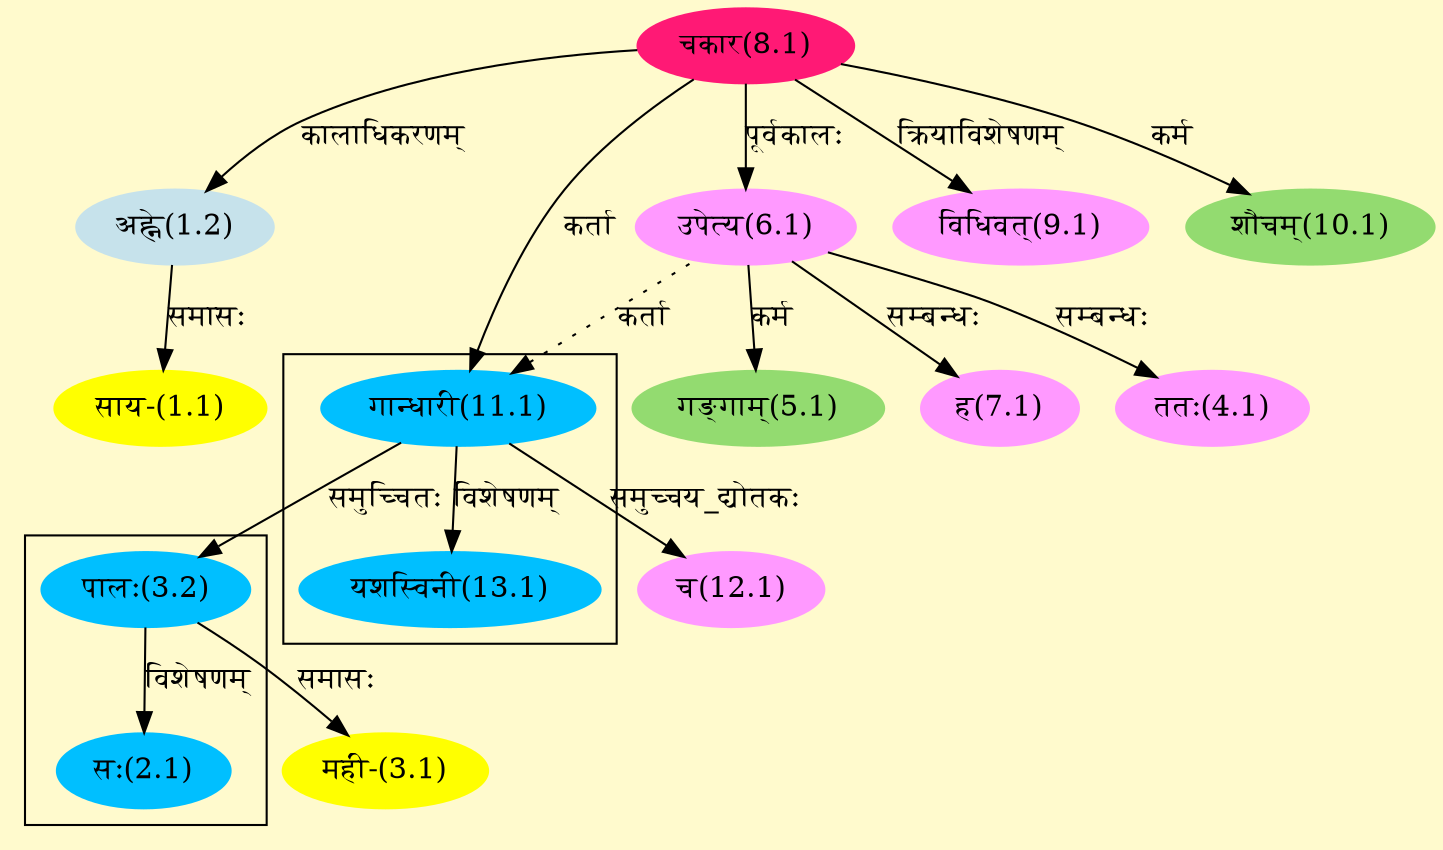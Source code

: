 digraph G{
rankdir=BT;
 compound=true;
 bgcolor="lemonchiffon1";

subgraph cluster_1{
Node2_1 [style=filled, color="#00BFFF" label = "सः(2.1)"]
Node3_2 [style=filled, color="#00BFFF" label = "पालः(3.2)"]

}

subgraph cluster_2{
Node3_2 [style=filled, color="#00BFFF" label = "पालः(3.2)"]
Node11_1 [style=filled, color="#00BFFF" label = "गान्धारी(11.1)"]
Node13_1 [style=filled, color="#00BFFF" label = "यशस्विनी(13.1)"]

}
Node1_1 [style=filled, color="#FFFF00" label = "साय-(1.1)"]
Node1_2 [style=filled, color="#C6E2EB" label = "अह्ने(1.2)"]
Node8_1 [style=filled, color="#FF1975" label = "चकार(8.1)"]
Node3_1 [style=filled, color="#FFFF00" label = "मही-(3.1)"]
Node3_2 [style=filled, color="#00BFFF" label = "पालः(3.2)"]
Node4_1 [style=filled, color="#FF99FF" label = "ततः(4.1)"]
Node6_1 [style=filled, color="#FF99FF" label = "उपेत्य(6.1)"]
Node5_1 [style=filled, color="#93DB70" label = "गङ्गाम्(5.1)"]
Node7_1 [style=filled, color="#FF99FF" label = "ह(7.1)"]
Node11_1 [style=filled, color="#00BFFF" label = "गान्धारी(11.1)"]
Node [style=filled, color="" label = "()"]
Node9_1 [style=filled, color="#FF99FF" label = "विधिवत्(9.1)"]
Node10_1 [style=filled, color="#93DB70" label = "शौचम्(10.1)"]
Node12_1 [style=filled, color="#FF99FF" label = "च(12.1)"]
/* Start of Relations section */

Node1_1 -> Node1_2 [  label="समासः"  dir="back" ]
Node1_2 -> Node8_1 [  label="कालाधिकरणम्"  dir="back" ]
Node2_1 -> Node3_2 [  label="विशेषणम्"  dir="back" ]
Node3_1 -> Node3_2 [  label="समासः"  dir="back" ]
Node3_2 -> Node11_1 [  label="समुच्चितः"  dir="back" ]
Node4_1 -> Node6_1 [  label="सम्बन्धः"  dir="back" ]
Node5_1 -> Node6_1 [  label="कर्म"  dir="back" ]
Node6_1 -> Node8_1 [  label="पूर्वकालः"  dir="back" ]
Node7_1 -> Node6_1 [  label="सम्बन्धः"  dir="back" ]
Node9_1 -> Node8_1 [  label="क्रियाविशेषणम्"  dir="back" ]
Node10_1 -> Node8_1 [  label="कर्म"  dir="back" ]
Node11_1 -> Node8_1 [  label="कर्ता"  dir="back" ]
Node11_1 -> Node6_1 [ style=dotted label="कर्ता"  dir="back" ]
Node12_1 -> Node11_1 [  label="समुच्चय_द्योतकः"  dir="back" ]
Node13_1 -> Node11_1 [  label="विशेषणम्"  dir="back" ]
}
